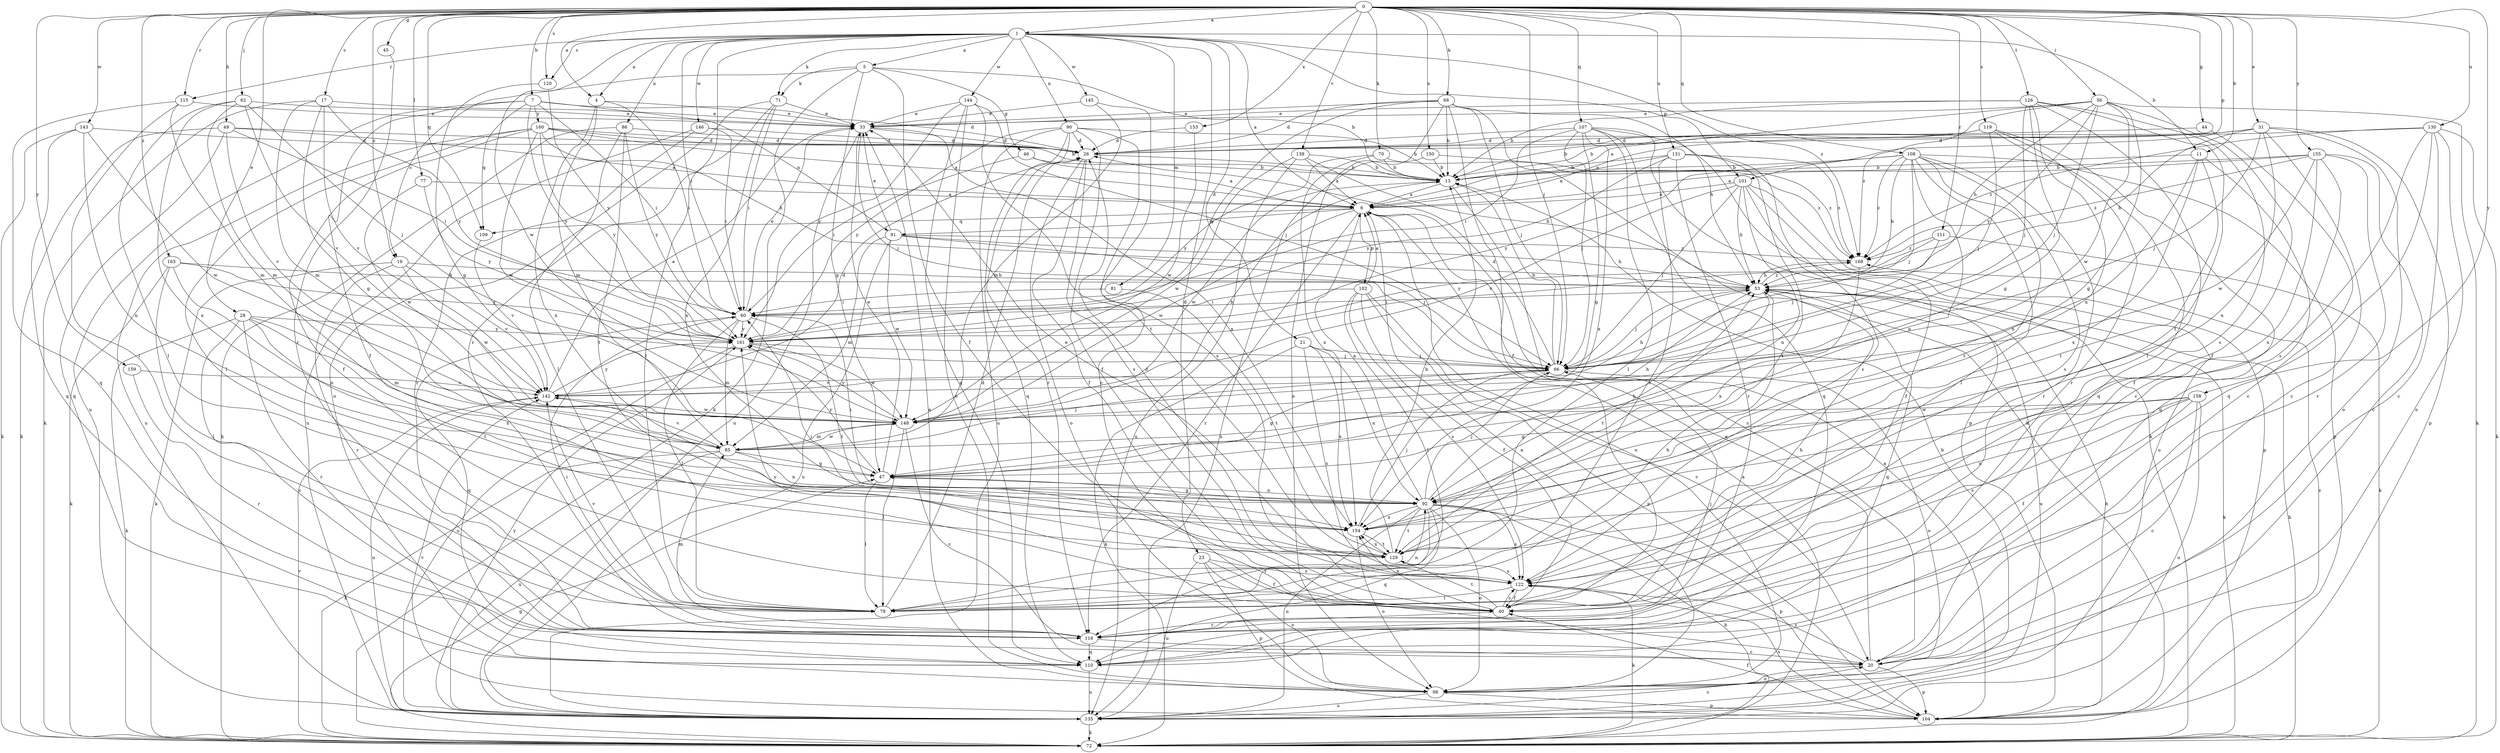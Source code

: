 strict digraph  {
0;
1;
4;
5;
6;
7;
11;
13;
17;
19;
20;
21;
23;
26;
28;
31;
33;
40;
44;
45;
46;
47;
49;
53;
56;
60;
62;
66;
68;
70;
71;
72;
77;
78;
81;
85;
86;
90;
91;
92;
98;
101;
102;
104;
107;
108;
109;
110;
111;
115;
116;
119;
120;
122;
126;
129;
130;
131;
135;
138;
142;
143;
144;
145;
146;
148;
150;
153;
154;
155;
158;
159;
160;
161;
163;
168;
0 -> 1  [label=a];
0 -> 4  [label=a];
0 -> 7  [label=b];
0 -> 11  [label=b];
0 -> 17  [label=c];
0 -> 19  [label=c];
0 -> 28  [label=e];
0 -> 31  [label=e];
0 -> 44  [label=g];
0 -> 45  [label=g];
0 -> 49  [label=h];
0 -> 56  [label=i];
0 -> 62  [label=j];
0 -> 66  [label=j];
0 -> 68  [label=k];
0 -> 70  [label=k];
0 -> 77  [label=l];
0 -> 101  [label=p];
0 -> 107  [label=q];
0 -> 108  [label=q];
0 -> 109  [label=q];
0 -> 111  [label=r];
0 -> 115  [label=r];
0 -> 119  [label=s];
0 -> 120  [label=s];
0 -> 126  [label=t];
0 -> 130  [label=u];
0 -> 131  [label=u];
0 -> 138  [label=v];
0 -> 143  [label=w];
0 -> 150  [label=x];
0 -> 153  [label=x];
0 -> 155  [label=y];
0 -> 158  [label=y];
0 -> 159  [label=y];
0 -> 163  [label=z];
1 -> 4  [label=a];
1 -> 5  [label=a];
1 -> 6  [label=a];
1 -> 11  [label=b];
1 -> 21  [label=d];
1 -> 23  [label=d];
1 -> 60  [label=i];
1 -> 71  [label=k];
1 -> 81  [label=m];
1 -> 86  [label=n];
1 -> 90  [label=n];
1 -> 101  [label=p];
1 -> 115  [label=r];
1 -> 116  [label=r];
1 -> 120  [label=s];
1 -> 144  [label=w];
1 -> 145  [label=w];
1 -> 146  [label=w];
1 -> 148  [label=w];
1 -> 168  [label=z];
4 -> 33  [label=e];
4 -> 60  [label=i];
4 -> 85  [label=m];
4 -> 154  [label=x];
5 -> 13  [label=b];
5 -> 19  [label=c];
5 -> 40  [label=f];
5 -> 46  [label=g];
5 -> 47  [label=g];
5 -> 71  [label=k];
5 -> 72  [label=k];
6 -> 91  [label=n];
6 -> 98  [label=o];
6 -> 102  [label=p];
6 -> 109  [label=q];
6 -> 116  [label=r];
6 -> 148  [label=w];
7 -> 26  [label=d];
7 -> 40  [label=f];
7 -> 60  [label=i];
7 -> 91  [label=n];
7 -> 109  [label=q];
7 -> 135  [label=u];
7 -> 160  [label=y];
7 -> 161  [label=y];
11 -> 13  [label=b];
11 -> 92  [label=n];
11 -> 110  [label=q];
11 -> 129  [label=t];
11 -> 154  [label=x];
13 -> 6  [label=a];
13 -> 20  [label=c];
13 -> 148  [label=w];
17 -> 33  [label=e];
17 -> 47  [label=g];
17 -> 72  [label=k];
17 -> 85  [label=m];
17 -> 142  [label=v];
17 -> 161  [label=y];
19 -> 53  [label=h];
19 -> 72  [label=k];
19 -> 116  [label=r];
19 -> 142  [label=v];
19 -> 148  [label=w];
20 -> 6  [label=a];
20 -> 98  [label=o];
20 -> 104  [label=p];
20 -> 122  [label=s];
21 -> 66  [label=j];
21 -> 72  [label=k];
21 -> 92  [label=n];
21 -> 122  [label=s];
21 -> 154  [label=x];
23 -> 40  [label=f];
23 -> 98  [label=o];
23 -> 104  [label=p];
23 -> 122  [label=s];
23 -> 135  [label=u];
26 -> 13  [label=b];
26 -> 40  [label=f];
26 -> 98  [label=o];
26 -> 122  [label=s];
28 -> 20  [label=c];
28 -> 72  [label=k];
28 -> 85  [label=m];
28 -> 116  [label=r];
28 -> 129  [label=t];
28 -> 154  [label=x];
28 -> 161  [label=y];
31 -> 6  [label=a];
31 -> 13  [label=b];
31 -> 20  [label=c];
31 -> 26  [label=d];
31 -> 53  [label=h];
31 -> 66  [label=j];
31 -> 92  [label=n];
31 -> 98  [label=o];
31 -> 104  [label=p];
33 -> 26  [label=d];
33 -> 66  [label=j];
33 -> 135  [label=u];
33 -> 154  [label=x];
40 -> 53  [label=h];
40 -> 116  [label=r];
40 -> 122  [label=s];
40 -> 129  [label=t];
40 -> 154  [label=x];
40 -> 161  [label=y];
44 -> 20  [label=c];
44 -> 26  [label=d];
45 -> 116  [label=r];
46 -> 6  [label=a];
46 -> 13  [label=b];
46 -> 60  [label=i];
47 -> 33  [label=e];
47 -> 78  [label=l];
47 -> 92  [label=n];
47 -> 161  [label=y];
49 -> 6  [label=a];
49 -> 26  [label=d];
49 -> 60  [label=i];
49 -> 72  [label=k];
49 -> 110  [label=q];
49 -> 142  [label=v];
53 -> 60  [label=i];
53 -> 66  [label=j];
53 -> 72  [label=k];
53 -> 110  [label=q];
53 -> 129  [label=t];
53 -> 135  [label=u];
53 -> 168  [label=z];
56 -> 6  [label=a];
56 -> 33  [label=e];
56 -> 40  [label=f];
56 -> 47  [label=g];
56 -> 53  [label=h];
56 -> 66  [label=j];
56 -> 72  [label=k];
56 -> 148  [label=w];
56 -> 161  [label=y];
56 -> 168  [label=z];
60 -> 33  [label=e];
60 -> 78  [label=l];
60 -> 85  [label=m];
60 -> 110  [label=q];
60 -> 129  [label=t];
60 -> 161  [label=y];
62 -> 33  [label=e];
62 -> 66  [label=j];
62 -> 78  [label=l];
62 -> 85  [label=m];
62 -> 142  [label=v];
62 -> 154  [label=x];
66 -> 13  [label=b];
66 -> 26  [label=d];
66 -> 47  [label=g];
66 -> 98  [label=o];
66 -> 142  [label=v];
68 -> 13  [label=b];
68 -> 26  [label=d];
68 -> 33  [label=e];
68 -> 40  [label=f];
68 -> 53  [label=h];
68 -> 66  [label=j];
68 -> 72  [label=k];
68 -> 98  [label=o];
68 -> 161  [label=y];
70 -> 13  [label=b];
70 -> 154  [label=x];
70 -> 161  [label=y];
70 -> 168  [label=z];
71 -> 33  [label=e];
71 -> 60  [label=i];
71 -> 78  [label=l];
71 -> 98  [label=o];
71 -> 154  [label=x];
72 -> 6  [label=a];
72 -> 47  [label=g];
72 -> 53  [label=h];
72 -> 142  [label=v];
77 -> 6  [label=a];
77 -> 148  [label=w];
77 -> 161  [label=y];
78 -> 26  [label=d];
78 -> 53  [label=h];
78 -> 92  [label=n];
78 -> 142  [label=v];
81 -> 60  [label=i];
81 -> 129  [label=t];
85 -> 47  [label=g];
85 -> 53  [label=h];
85 -> 66  [label=j];
85 -> 72  [label=k];
85 -> 92  [label=n];
85 -> 135  [label=u];
85 -> 142  [label=v];
85 -> 148  [label=w];
86 -> 26  [label=d];
86 -> 72  [label=k];
86 -> 78  [label=l];
86 -> 129  [label=t];
86 -> 161  [label=y];
90 -> 13  [label=b];
90 -> 26  [label=d];
90 -> 40  [label=f];
90 -> 110  [label=q];
90 -> 116  [label=r];
90 -> 122  [label=s];
90 -> 135  [label=u];
90 -> 161  [label=y];
91 -> 33  [label=e];
91 -> 53  [label=h];
91 -> 66  [label=j];
91 -> 85  [label=m];
91 -> 135  [label=u];
91 -> 148  [label=w];
91 -> 168  [label=z];
92 -> 6  [label=a];
92 -> 47  [label=g];
92 -> 53  [label=h];
92 -> 60  [label=i];
92 -> 66  [label=j];
92 -> 72  [label=k];
92 -> 98  [label=o];
92 -> 104  [label=p];
92 -> 110  [label=q];
92 -> 116  [label=r];
92 -> 122  [label=s];
92 -> 129  [label=t];
92 -> 135  [label=u];
92 -> 154  [label=x];
98 -> 6  [label=a];
98 -> 33  [label=e];
98 -> 104  [label=p];
98 -> 135  [label=u];
101 -> 6  [label=a];
101 -> 40  [label=f];
101 -> 53  [label=h];
101 -> 66  [label=j];
101 -> 92  [label=n];
101 -> 104  [label=p];
101 -> 135  [label=u];
101 -> 142  [label=v];
102 -> 6  [label=a];
102 -> 20  [label=c];
102 -> 40  [label=f];
102 -> 60  [label=i];
102 -> 78  [label=l];
102 -> 104  [label=p];
102 -> 122  [label=s];
104 -> 6  [label=a];
104 -> 40  [label=f];
104 -> 53  [label=h];
104 -> 122  [label=s];
104 -> 142  [label=v];
104 -> 168  [label=z];
107 -> 26  [label=d];
107 -> 47  [label=g];
107 -> 60  [label=i];
107 -> 66  [label=j];
107 -> 72  [label=k];
107 -> 78  [label=l];
107 -> 104  [label=p];
107 -> 110  [label=q];
107 -> 154  [label=x];
108 -> 13  [label=b];
108 -> 53  [label=h];
108 -> 66  [label=j];
108 -> 78  [label=l];
108 -> 92  [label=n];
108 -> 104  [label=p];
108 -> 116  [label=r];
108 -> 122  [label=s];
108 -> 129  [label=t];
108 -> 161  [label=y];
108 -> 168  [label=z];
109 -> 142  [label=v];
110 -> 135  [label=u];
111 -> 66  [label=j];
111 -> 72  [label=k];
111 -> 161  [label=y];
111 -> 168  [label=z];
115 -> 33  [label=e];
115 -> 78  [label=l];
115 -> 85  [label=m];
115 -> 110  [label=q];
116 -> 20  [label=c];
116 -> 60  [label=i];
116 -> 66  [label=j];
116 -> 85  [label=m];
116 -> 110  [label=q];
119 -> 13  [label=b];
119 -> 20  [label=c];
119 -> 26  [label=d];
119 -> 66  [label=j];
119 -> 110  [label=q];
119 -> 116  [label=r];
120 -> 47  [label=g];
120 -> 161  [label=y];
122 -> 26  [label=d];
122 -> 40  [label=f];
122 -> 72  [label=k];
122 -> 78  [label=l];
126 -> 13  [label=b];
126 -> 33  [label=e];
126 -> 47  [label=g];
126 -> 66  [label=j];
126 -> 78  [label=l];
126 -> 92  [label=n];
126 -> 122  [label=s];
126 -> 129  [label=t];
129 -> 13  [label=b];
129 -> 33  [label=e];
129 -> 60  [label=i];
129 -> 122  [label=s];
129 -> 154  [label=x];
130 -> 20  [label=c];
130 -> 26  [label=d];
130 -> 72  [label=k];
130 -> 98  [label=o];
130 -> 110  [label=q];
130 -> 122  [label=s];
130 -> 168  [label=z];
131 -> 6  [label=a];
131 -> 13  [label=b];
131 -> 78  [label=l];
131 -> 116  [label=r];
131 -> 122  [label=s];
131 -> 129  [label=t];
131 -> 161  [label=y];
131 -> 168  [label=z];
135 -> 13  [label=b];
135 -> 20  [label=c];
135 -> 72  [label=k];
135 -> 161  [label=y];
138 -> 6  [label=a];
138 -> 13  [label=b];
138 -> 53  [label=h];
138 -> 135  [label=u];
138 -> 148  [label=w];
142 -> 26  [label=d];
142 -> 33  [label=e];
142 -> 53  [label=h];
142 -> 135  [label=u];
142 -> 148  [label=w];
142 -> 161  [label=y];
143 -> 26  [label=d];
143 -> 72  [label=k];
143 -> 92  [label=n];
143 -> 110  [label=q];
143 -> 148  [label=w];
144 -> 33  [label=e];
144 -> 66  [label=j];
144 -> 98  [label=o];
144 -> 110  [label=q];
144 -> 129  [label=t];
144 -> 161  [label=y];
145 -> 20  [label=c];
145 -> 33  [label=e];
145 -> 85  [label=m];
146 -> 26  [label=d];
146 -> 60  [label=i];
146 -> 116  [label=r];
146 -> 135  [label=u];
148 -> 13  [label=b];
148 -> 20  [label=c];
148 -> 78  [label=l];
148 -> 85  [label=m];
148 -> 161  [label=y];
150 -> 13  [label=b];
150 -> 135  [label=u];
150 -> 168  [label=z];
153 -> 26  [label=d];
153 -> 148  [label=w];
154 -> 66  [label=j];
154 -> 98  [label=o];
154 -> 129  [label=t];
155 -> 6  [label=a];
155 -> 13  [label=b];
155 -> 20  [label=c];
155 -> 40  [label=f];
155 -> 116  [label=r];
155 -> 148  [label=w];
155 -> 154  [label=x];
155 -> 168  [label=z];
158 -> 20  [label=c];
158 -> 40  [label=f];
158 -> 47  [label=g];
158 -> 122  [label=s];
158 -> 135  [label=u];
158 -> 148  [label=w];
158 -> 154  [label=x];
159 -> 116  [label=r];
159 -> 142  [label=v];
160 -> 6  [label=a];
160 -> 13  [label=b];
160 -> 26  [label=d];
160 -> 40  [label=f];
160 -> 53  [label=h];
160 -> 78  [label=l];
160 -> 135  [label=u];
160 -> 148  [label=w];
160 -> 161  [label=y];
161 -> 66  [label=j];
161 -> 135  [label=u];
161 -> 148  [label=w];
163 -> 53  [label=h];
163 -> 72  [label=k];
163 -> 78  [label=l];
163 -> 92  [label=n];
163 -> 161  [label=y];
168 -> 53  [label=h];
168 -> 154  [label=x];
}
